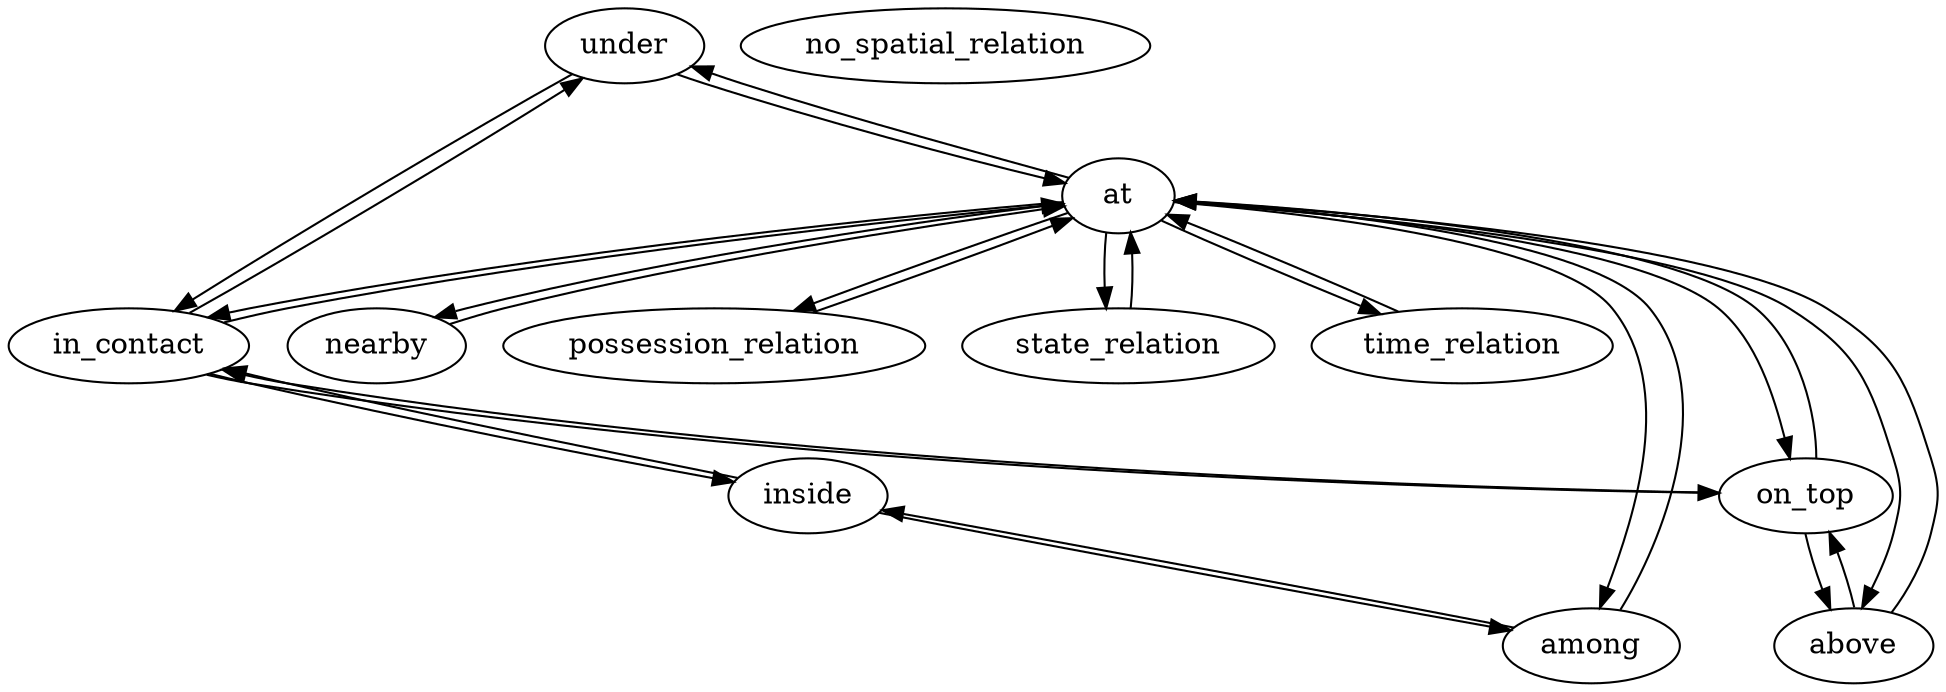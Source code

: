digraph spatial_relation {
	graph [odds = 0.1];
	under [retention = 0.05];
	under -> at;
	under -> in_contact;
	nearby [retention = 0.15];
	nearby -> at;
	on_top [retention = 0.2];
	on_top -> at;
	on_top -> above;
	on_top -> in_contact;
	in_contact [retention = 0.1];
	in_contact -> at;
	in_contact -> inside;
	in_contact -> on_top;
	in_contact -> under;
	possession_relation [retention = 0.025];
	possession_relation [replaces = "[possesser, recipient, possession_source]"];
	possession_relation -> at;
	among [retention = 0.05];
	among -> at;
	among -> inside;
	no_spatial_relation [no_product_with = "[case]"];
	state_relation [retention = 0.1];
	state_relation [replaces = "[state, state_entered]"];
	state_relation -> at;
	above [retention = 0.05];
	above -> at;
	above -> on_top;
	time_relation [retention = 0.05];
	time_relation [replaces = "[time]"];
	time_relation -> at;
	at [necessitates = "[location]"];
	at -> in_contact;
	at -> above;
	at -> on_top;
	at -> under;
	at -> among;
	at -> nearby;
	at -> state_relation;
	at -> time_relation;
	at -> possession_relation;
	inside [retention = 0.666667];
	inside -> in_contact;
	inside -> among;
}

